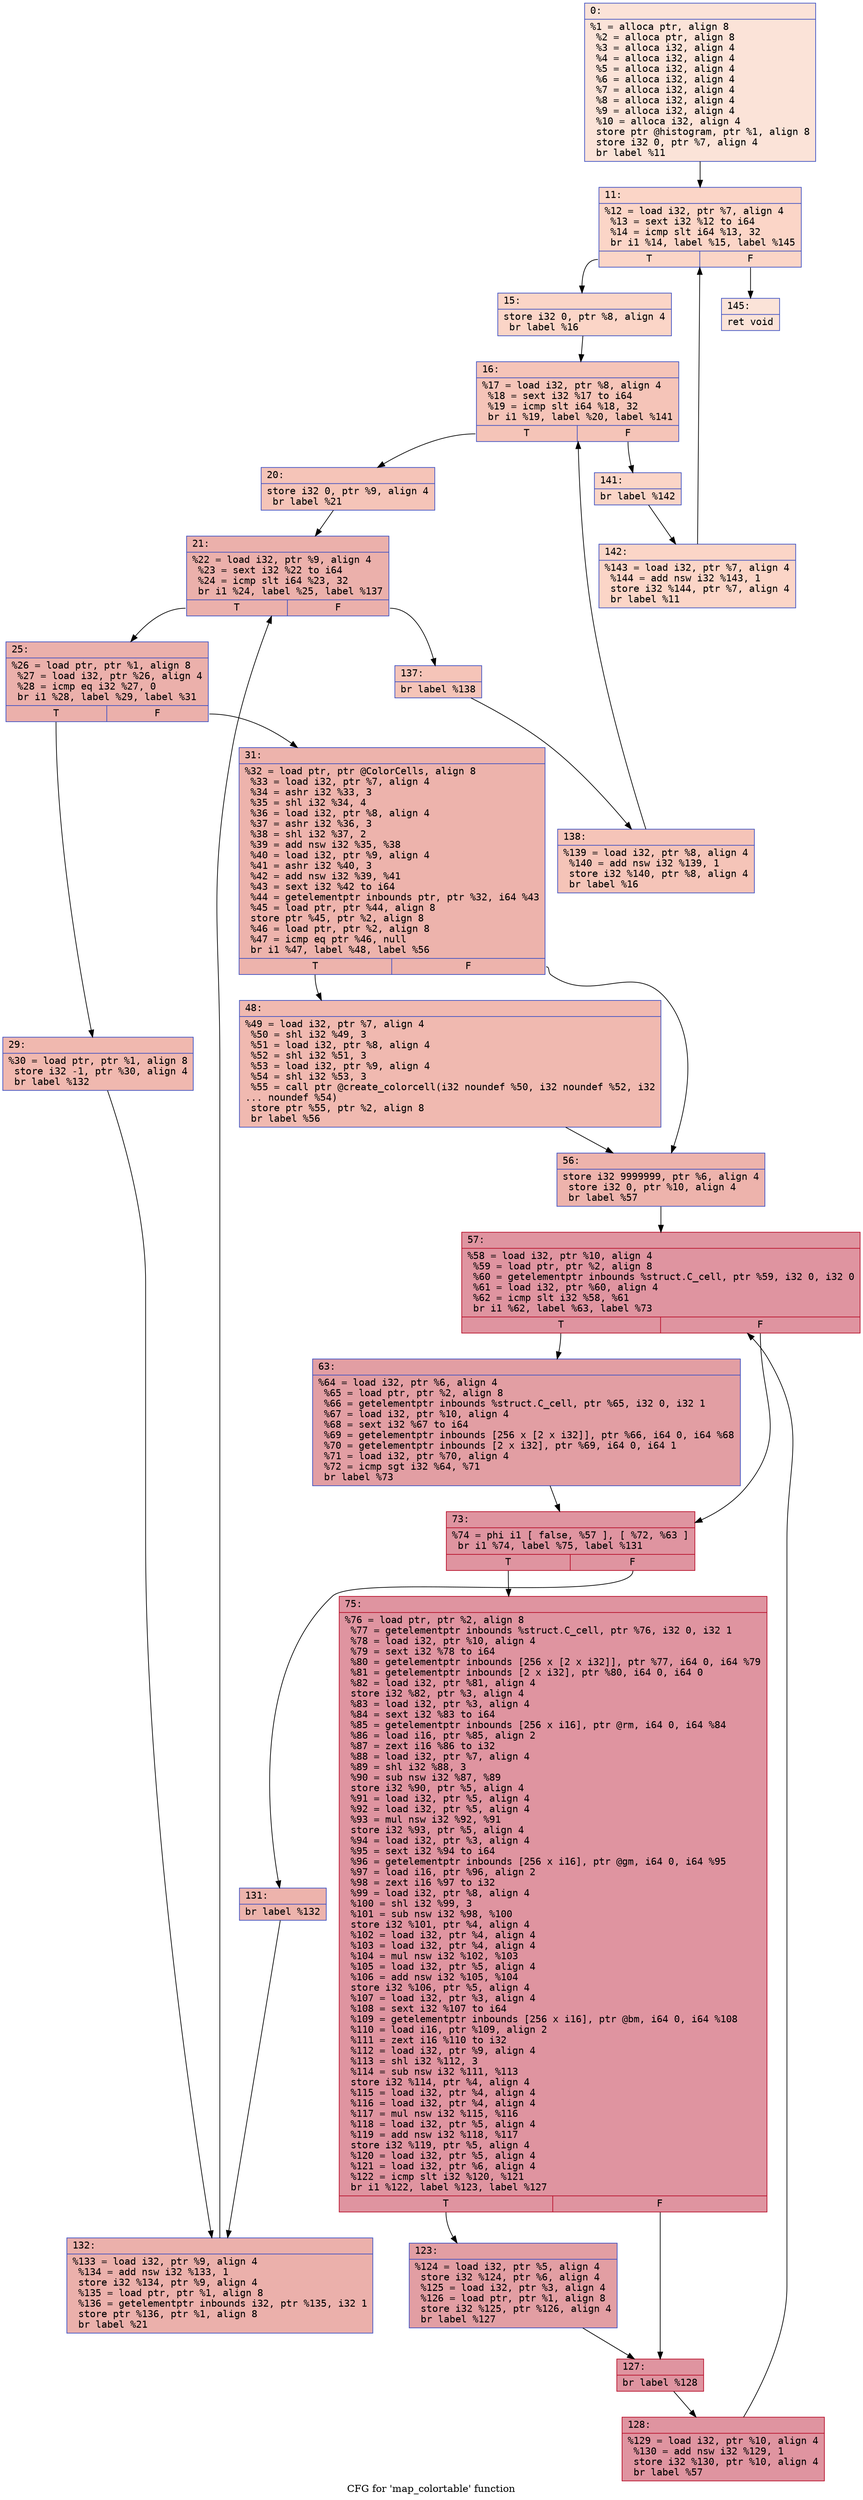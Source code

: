 digraph "CFG for 'map_colortable' function" {
	label="CFG for 'map_colortable' function";

	Node0x600003742990 [shape=record,color="#3d50c3ff", style=filled, fillcolor="#f6bfa670" fontname="Courier",label="{0:\l|  %1 = alloca ptr, align 8\l  %2 = alloca ptr, align 8\l  %3 = alloca i32, align 4\l  %4 = alloca i32, align 4\l  %5 = alloca i32, align 4\l  %6 = alloca i32, align 4\l  %7 = alloca i32, align 4\l  %8 = alloca i32, align 4\l  %9 = alloca i32, align 4\l  %10 = alloca i32, align 4\l  store ptr @histogram, ptr %1, align 8\l  store i32 0, ptr %7, align 4\l  br label %11\l}"];
	Node0x600003742990 -> Node0x600003742a30[tooltip="0 -> 11\nProbability 100.00%" ];
	Node0x600003742a30 [shape=record,color="#3d50c3ff", style=filled, fillcolor="#f5a08170" fontname="Courier",label="{11:\l|  %12 = load i32, ptr %7, align 4\l  %13 = sext i32 %12 to i64\l  %14 = icmp slt i64 %13, 32\l  br i1 %14, label %15, label %145\l|{<s0>T|<s1>F}}"];
	Node0x600003742a30:s0 -> Node0x600003742a80[tooltip="11 -> 15\nProbability 96.88%" ];
	Node0x600003742a30:s1 -> Node0x600003743160[tooltip="11 -> 145\nProbability 3.12%" ];
	Node0x600003742a80 [shape=record,color="#3d50c3ff", style=filled, fillcolor="#f5a08170" fontname="Courier",label="{15:\l|  store i32 0, ptr %8, align 4\l  br label %16\l}"];
	Node0x600003742a80 -> Node0x600003742ad0[tooltip="15 -> 16\nProbability 100.00%" ];
	Node0x600003742ad0 [shape=record,color="#3d50c3ff", style=filled, fillcolor="#e97a5f70" fontname="Courier",label="{16:\l|  %17 = load i32, ptr %8, align 4\l  %18 = sext i32 %17 to i64\l  %19 = icmp slt i64 %18, 32\l  br i1 %19, label %20, label %141\l|{<s0>T|<s1>F}}"];
	Node0x600003742ad0:s0 -> Node0x600003742b20[tooltip="16 -> 20\nProbability 96.88%" ];
	Node0x600003742ad0:s1 -> Node0x6000037430c0[tooltip="16 -> 141\nProbability 3.12%" ];
	Node0x600003742b20 [shape=record,color="#3d50c3ff", style=filled, fillcolor="#e97a5f70" fontname="Courier",label="{20:\l|  store i32 0, ptr %9, align 4\l  br label %21\l}"];
	Node0x600003742b20 -> Node0x600003742b70[tooltip="20 -> 21\nProbability 100.00%" ];
	Node0x600003742b70 [shape=record,color="#3d50c3ff", style=filled, fillcolor="#d24b4070" fontname="Courier",label="{21:\l|  %22 = load i32, ptr %9, align 4\l  %23 = sext i32 %22 to i64\l  %24 = icmp slt i64 %23, 32\l  br i1 %24, label %25, label %137\l|{<s0>T|<s1>F}}"];
	Node0x600003742b70:s0 -> Node0x600003742bc0[tooltip="21 -> 25\nProbability 96.88%" ];
	Node0x600003742b70:s1 -> Node0x600003743020[tooltip="21 -> 137\nProbability 3.12%" ];
	Node0x600003742bc0 [shape=record,color="#3d50c3ff", style=filled, fillcolor="#d24b4070" fontname="Courier",label="{25:\l|  %26 = load ptr, ptr %1, align 8\l  %27 = load i32, ptr %26, align 4\l  %28 = icmp eq i32 %27, 0\l  br i1 %28, label %29, label %31\l|{<s0>T|<s1>F}}"];
	Node0x600003742bc0:s0 -> Node0x600003742c10[tooltip="25 -> 29\nProbability 37.50%" ];
	Node0x600003742bc0:s1 -> Node0x600003742c60[tooltip="25 -> 31\nProbability 62.50%" ];
	Node0x600003742c10 [shape=record,color="#3d50c3ff", style=filled, fillcolor="#dc5d4a70" fontname="Courier",label="{29:\l|  %30 = load ptr, ptr %1, align 8\l  store i32 -1, ptr %30, align 4\l  br label %132\l}"];
	Node0x600003742c10 -> Node0x600003742fd0[tooltip="29 -> 132\nProbability 100.00%" ];
	Node0x600003742c60 [shape=record,color="#3d50c3ff", style=filled, fillcolor="#d6524470" fontname="Courier",label="{31:\l|  %32 = load ptr, ptr @ColorCells, align 8\l  %33 = load i32, ptr %7, align 4\l  %34 = ashr i32 %33, 3\l  %35 = shl i32 %34, 4\l  %36 = load i32, ptr %8, align 4\l  %37 = ashr i32 %36, 3\l  %38 = shl i32 %37, 2\l  %39 = add nsw i32 %35, %38\l  %40 = load i32, ptr %9, align 4\l  %41 = ashr i32 %40, 3\l  %42 = add nsw i32 %39, %41\l  %43 = sext i32 %42 to i64\l  %44 = getelementptr inbounds ptr, ptr %32, i64 %43\l  %45 = load ptr, ptr %44, align 8\l  store ptr %45, ptr %2, align 8\l  %46 = load ptr, ptr %2, align 8\l  %47 = icmp eq ptr %46, null\l  br i1 %47, label %48, label %56\l|{<s0>T|<s1>F}}"];
	Node0x600003742c60:s0 -> Node0x600003742cb0[tooltip="31 -> 48\nProbability 37.50%" ];
	Node0x600003742c60:s1 -> Node0x600003742d00[tooltip="31 -> 56\nProbability 62.50%" ];
	Node0x600003742cb0 [shape=record,color="#3d50c3ff", style=filled, fillcolor="#de614d70" fontname="Courier",label="{48:\l|  %49 = load i32, ptr %7, align 4\l  %50 = shl i32 %49, 3\l  %51 = load i32, ptr %8, align 4\l  %52 = shl i32 %51, 3\l  %53 = load i32, ptr %9, align 4\l  %54 = shl i32 %53, 3\l  %55 = call ptr @create_colorcell(i32 noundef %50, i32 noundef %52, i32\l... noundef %54)\l  store ptr %55, ptr %2, align 8\l  br label %56\l}"];
	Node0x600003742cb0 -> Node0x600003742d00[tooltip="48 -> 56\nProbability 100.00%" ];
	Node0x600003742d00 [shape=record,color="#3d50c3ff", style=filled, fillcolor="#d6524470" fontname="Courier",label="{56:\l|  store i32 9999999, ptr %6, align 4\l  store i32 0, ptr %10, align 4\l  br label %57\l}"];
	Node0x600003742d00 -> Node0x600003742d50[tooltip="56 -> 57\nProbability 100.00%" ];
	Node0x600003742d50 [shape=record,color="#b70d28ff", style=filled, fillcolor="#b70d2870" fontname="Courier",label="{57:\l|  %58 = load i32, ptr %10, align 4\l  %59 = load ptr, ptr %2, align 8\l  %60 = getelementptr inbounds %struct.C_cell, ptr %59, i32 0, i32 0\l  %61 = load i32, ptr %60, align 4\l  %62 = icmp slt i32 %58, %61\l  br i1 %62, label %63, label %73\l|{<s0>T|<s1>F}}"];
	Node0x600003742d50:s0 -> Node0x600003742da0[tooltip="57 -> 63\nProbability 50.00%" ];
	Node0x600003742d50:s1 -> Node0x600003742df0[tooltip="57 -> 73\nProbability 50.00%" ];
	Node0x600003742da0 [shape=record,color="#3d50c3ff", style=filled, fillcolor="#be242e70" fontname="Courier",label="{63:\l|  %64 = load i32, ptr %6, align 4\l  %65 = load ptr, ptr %2, align 8\l  %66 = getelementptr inbounds %struct.C_cell, ptr %65, i32 0, i32 1\l  %67 = load i32, ptr %10, align 4\l  %68 = sext i32 %67 to i64\l  %69 = getelementptr inbounds [256 x [2 x i32]], ptr %66, i64 0, i64 %68\l  %70 = getelementptr inbounds [2 x i32], ptr %69, i64 0, i64 1\l  %71 = load i32, ptr %70, align 4\l  %72 = icmp sgt i32 %64, %71\l  br label %73\l}"];
	Node0x600003742da0 -> Node0x600003742df0[tooltip="63 -> 73\nProbability 100.00%" ];
	Node0x600003742df0 [shape=record,color="#b70d28ff", style=filled, fillcolor="#b70d2870" fontname="Courier",label="{73:\l|  %74 = phi i1 [ false, %57 ], [ %72, %63 ]\l  br i1 %74, label %75, label %131\l|{<s0>T|<s1>F}}"];
	Node0x600003742df0:s0 -> Node0x600003742e40[tooltip="73 -> 75\nProbability 96.88%" ];
	Node0x600003742df0:s1 -> Node0x600003742f80[tooltip="73 -> 131\nProbability 3.12%" ];
	Node0x600003742e40 [shape=record,color="#b70d28ff", style=filled, fillcolor="#b70d2870" fontname="Courier",label="{75:\l|  %76 = load ptr, ptr %2, align 8\l  %77 = getelementptr inbounds %struct.C_cell, ptr %76, i32 0, i32 1\l  %78 = load i32, ptr %10, align 4\l  %79 = sext i32 %78 to i64\l  %80 = getelementptr inbounds [256 x [2 x i32]], ptr %77, i64 0, i64 %79\l  %81 = getelementptr inbounds [2 x i32], ptr %80, i64 0, i64 0\l  %82 = load i32, ptr %81, align 4\l  store i32 %82, ptr %3, align 4\l  %83 = load i32, ptr %3, align 4\l  %84 = sext i32 %83 to i64\l  %85 = getelementptr inbounds [256 x i16], ptr @rm, i64 0, i64 %84\l  %86 = load i16, ptr %85, align 2\l  %87 = zext i16 %86 to i32\l  %88 = load i32, ptr %7, align 4\l  %89 = shl i32 %88, 3\l  %90 = sub nsw i32 %87, %89\l  store i32 %90, ptr %5, align 4\l  %91 = load i32, ptr %5, align 4\l  %92 = load i32, ptr %5, align 4\l  %93 = mul nsw i32 %92, %91\l  store i32 %93, ptr %5, align 4\l  %94 = load i32, ptr %3, align 4\l  %95 = sext i32 %94 to i64\l  %96 = getelementptr inbounds [256 x i16], ptr @gm, i64 0, i64 %95\l  %97 = load i16, ptr %96, align 2\l  %98 = zext i16 %97 to i32\l  %99 = load i32, ptr %8, align 4\l  %100 = shl i32 %99, 3\l  %101 = sub nsw i32 %98, %100\l  store i32 %101, ptr %4, align 4\l  %102 = load i32, ptr %4, align 4\l  %103 = load i32, ptr %4, align 4\l  %104 = mul nsw i32 %102, %103\l  %105 = load i32, ptr %5, align 4\l  %106 = add nsw i32 %105, %104\l  store i32 %106, ptr %5, align 4\l  %107 = load i32, ptr %3, align 4\l  %108 = sext i32 %107 to i64\l  %109 = getelementptr inbounds [256 x i16], ptr @bm, i64 0, i64 %108\l  %110 = load i16, ptr %109, align 2\l  %111 = zext i16 %110 to i32\l  %112 = load i32, ptr %9, align 4\l  %113 = shl i32 %112, 3\l  %114 = sub nsw i32 %111, %113\l  store i32 %114, ptr %4, align 4\l  %115 = load i32, ptr %4, align 4\l  %116 = load i32, ptr %4, align 4\l  %117 = mul nsw i32 %115, %116\l  %118 = load i32, ptr %5, align 4\l  %119 = add nsw i32 %118, %117\l  store i32 %119, ptr %5, align 4\l  %120 = load i32, ptr %5, align 4\l  %121 = load i32, ptr %6, align 4\l  %122 = icmp slt i32 %120, %121\l  br i1 %122, label %123, label %127\l|{<s0>T|<s1>F}}"];
	Node0x600003742e40:s0 -> Node0x600003742e90[tooltip="75 -> 123\nProbability 50.00%" ];
	Node0x600003742e40:s1 -> Node0x600003742ee0[tooltip="75 -> 127\nProbability 50.00%" ];
	Node0x600003742e90 [shape=record,color="#3d50c3ff", style=filled, fillcolor="#be242e70" fontname="Courier",label="{123:\l|  %124 = load i32, ptr %5, align 4\l  store i32 %124, ptr %6, align 4\l  %125 = load i32, ptr %3, align 4\l  %126 = load ptr, ptr %1, align 8\l  store i32 %125, ptr %126, align 4\l  br label %127\l}"];
	Node0x600003742e90 -> Node0x600003742ee0[tooltip="123 -> 127\nProbability 100.00%" ];
	Node0x600003742ee0 [shape=record,color="#b70d28ff", style=filled, fillcolor="#b70d2870" fontname="Courier",label="{127:\l|  br label %128\l}"];
	Node0x600003742ee0 -> Node0x600003742f30[tooltip="127 -> 128\nProbability 100.00%" ];
	Node0x600003742f30 [shape=record,color="#b70d28ff", style=filled, fillcolor="#b70d2870" fontname="Courier",label="{128:\l|  %129 = load i32, ptr %10, align 4\l  %130 = add nsw i32 %129, 1\l  store i32 %130, ptr %10, align 4\l  br label %57\l}"];
	Node0x600003742f30 -> Node0x600003742d50[tooltip="128 -> 57\nProbability 100.00%" ];
	Node0x600003742f80 [shape=record,color="#3d50c3ff", style=filled, fillcolor="#d6524470" fontname="Courier",label="{131:\l|  br label %132\l}"];
	Node0x600003742f80 -> Node0x600003742fd0[tooltip="131 -> 132\nProbability 100.00%" ];
	Node0x600003742fd0 [shape=record,color="#3d50c3ff", style=filled, fillcolor="#d24b4070" fontname="Courier",label="{132:\l|  %133 = load i32, ptr %9, align 4\l  %134 = add nsw i32 %133, 1\l  store i32 %134, ptr %9, align 4\l  %135 = load ptr, ptr %1, align 8\l  %136 = getelementptr inbounds i32, ptr %135, i32 1\l  store ptr %136, ptr %1, align 8\l  br label %21\l}"];
	Node0x600003742fd0 -> Node0x600003742b70[tooltip="132 -> 21\nProbability 100.00%" ];
	Node0x600003743020 [shape=record,color="#3d50c3ff", style=filled, fillcolor="#e97a5f70" fontname="Courier",label="{137:\l|  br label %138\l}"];
	Node0x600003743020 -> Node0x600003743070[tooltip="137 -> 138\nProbability 100.00%" ];
	Node0x600003743070 [shape=record,color="#3d50c3ff", style=filled, fillcolor="#e97a5f70" fontname="Courier",label="{138:\l|  %139 = load i32, ptr %8, align 4\l  %140 = add nsw i32 %139, 1\l  store i32 %140, ptr %8, align 4\l  br label %16\l}"];
	Node0x600003743070 -> Node0x600003742ad0[tooltip="138 -> 16\nProbability 100.00%" ];
	Node0x6000037430c0 [shape=record,color="#3d50c3ff", style=filled, fillcolor="#f5a08170" fontname="Courier",label="{141:\l|  br label %142\l}"];
	Node0x6000037430c0 -> Node0x600003743110[tooltip="141 -> 142\nProbability 100.00%" ];
	Node0x600003743110 [shape=record,color="#3d50c3ff", style=filled, fillcolor="#f5a08170" fontname="Courier",label="{142:\l|  %143 = load i32, ptr %7, align 4\l  %144 = add nsw i32 %143, 1\l  store i32 %144, ptr %7, align 4\l  br label %11\l}"];
	Node0x600003743110 -> Node0x600003742a30[tooltip="142 -> 11\nProbability 100.00%" ];
	Node0x600003743160 [shape=record,color="#3d50c3ff", style=filled, fillcolor="#f6bfa670" fontname="Courier",label="{145:\l|  ret void\l}"];
}
